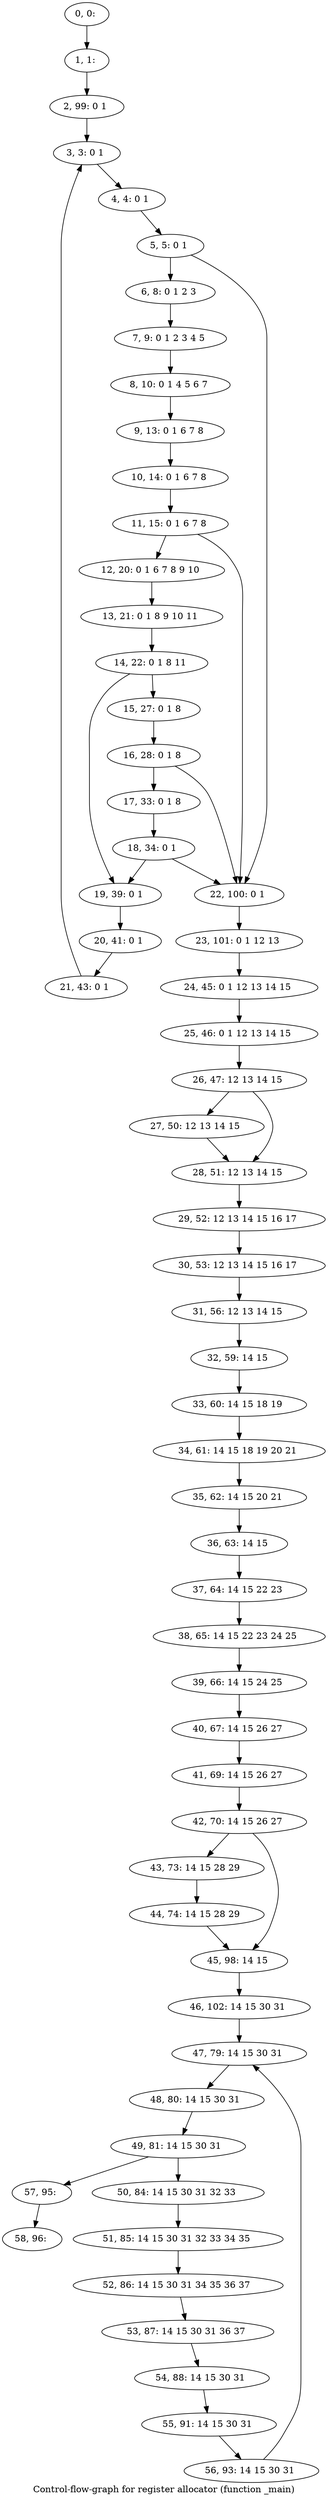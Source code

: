 digraph G {
graph [label="Control-flow-graph for register allocator (function _main)"]
0[label="0, 0: "];
1[label="1, 1: "];
2[label="2, 99: 0 1 "];
3[label="3, 3: 0 1 "];
4[label="4, 4: 0 1 "];
5[label="5, 5: 0 1 "];
6[label="6, 8: 0 1 2 3 "];
7[label="7, 9: 0 1 2 3 4 5 "];
8[label="8, 10: 0 1 4 5 6 7 "];
9[label="9, 13: 0 1 6 7 8 "];
10[label="10, 14: 0 1 6 7 8 "];
11[label="11, 15: 0 1 6 7 8 "];
12[label="12, 20: 0 1 6 7 8 9 10 "];
13[label="13, 21: 0 1 8 9 10 11 "];
14[label="14, 22: 0 1 8 11 "];
15[label="15, 27: 0 1 8 "];
16[label="16, 28: 0 1 8 "];
17[label="17, 33: 0 1 8 "];
18[label="18, 34: 0 1 "];
19[label="19, 39: 0 1 "];
20[label="20, 41: 0 1 "];
21[label="21, 43: 0 1 "];
22[label="22, 100: 0 1 "];
23[label="23, 101: 0 1 12 13 "];
24[label="24, 45: 0 1 12 13 14 15 "];
25[label="25, 46: 0 1 12 13 14 15 "];
26[label="26, 47: 12 13 14 15 "];
27[label="27, 50: 12 13 14 15 "];
28[label="28, 51: 12 13 14 15 "];
29[label="29, 52: 12 13 14 15 16 17 "];
30[label="30, 53: 12 13 14 15 16 17 "];
31[label="31, 56: 12 13 14 15 "];
32[label="32, 59: 14 15 "];
33[label="33, 60: 14 15 18 19 "];
34[label="34, 61: 14 15 18 19 20 21 "];
35[label="35, 62: 14 15 20 21 "];
36[label="36, 63: 14 15 "];
37[label="37, 64: 14 15 22 23 "];
38[label="38, 65: 14 15 22 23 24 25 "];
39[label="39, 66: 14 15 24 25 "];
40[label="40, 67: 14 15 26 27 "];
41[label="41, 69: 14 15 26 27 "];
42[label="42, 70: 14 15 26 27 "];
43[label="43, 73: 14 15 28 29 "];
44[label="44, 74: 14 15 28 29 "];
45[label="45, 98: 14 15 "];
46[label="46, 102: 14 15 30 31 "];
47[label="47, 79: 14 15 30 31 "];
48[label="48, 80: 14 15 30 31 "];
49[label="49, 81: 14 15 30 31 "];
50[label="50, 84: 14 15 30 31 32 33 "];
51[label="51, 85: 14 15 30 31 32 33 34 35 "];
52[label="52, 86: 14 15 30 31 34 35 36 37 "];
53[label="53, 87: 14 15 30 31 36 37 "];
54[label="54, 88: 14 15 30 31 "];
55[label="55, 91: 14 15 30 31 "];
56[label="56, 93: 14 15 30 31 "];
57[label="57, 95: "];
58[label="58, 96: "];
0->1 ;
1->2 ;
2->3 ;
3->4 ;
4->5 ;
5->6 ;
5->22 ;
6->7 ;
7->8 ;
8->9 ;
9->10 ;
10->11 ;
11->12 ;
11->22 ;
12->13 ;
13->14 ;
14->15 ;
14->19 ;
15->16 ;
16->17 ;
16->22 ;
17->18 ;
18->19 ;
18->22 ;
19->20 ;
20->21 ;
21->3 ;
22->23 ;
23->24 ;
24->25 ;
25->26 ;
26->27 ;
26->28 ;
27->28 ;
28->29 ;
29->30 ;
30->31 ;
31->32 ;
32->33 ;
33->34 ;
34->35 ;
35->36 ;
36->37 ;
37->38 ;
38->39 ;
39->40 ;
40->41 ;
41->42 ;
42->43 ;
42->45 ;
43->44 ;
44->45 ;
45->46 ;
46->47 ;
47->48 ;
48->49 ;
49->50 ;
49->57 ;
50->51 ;
51->52 ;
52->53 ;
53->54 ;
54->55 ;
55->56 ;
56->47 ;
57->58 ;
}
